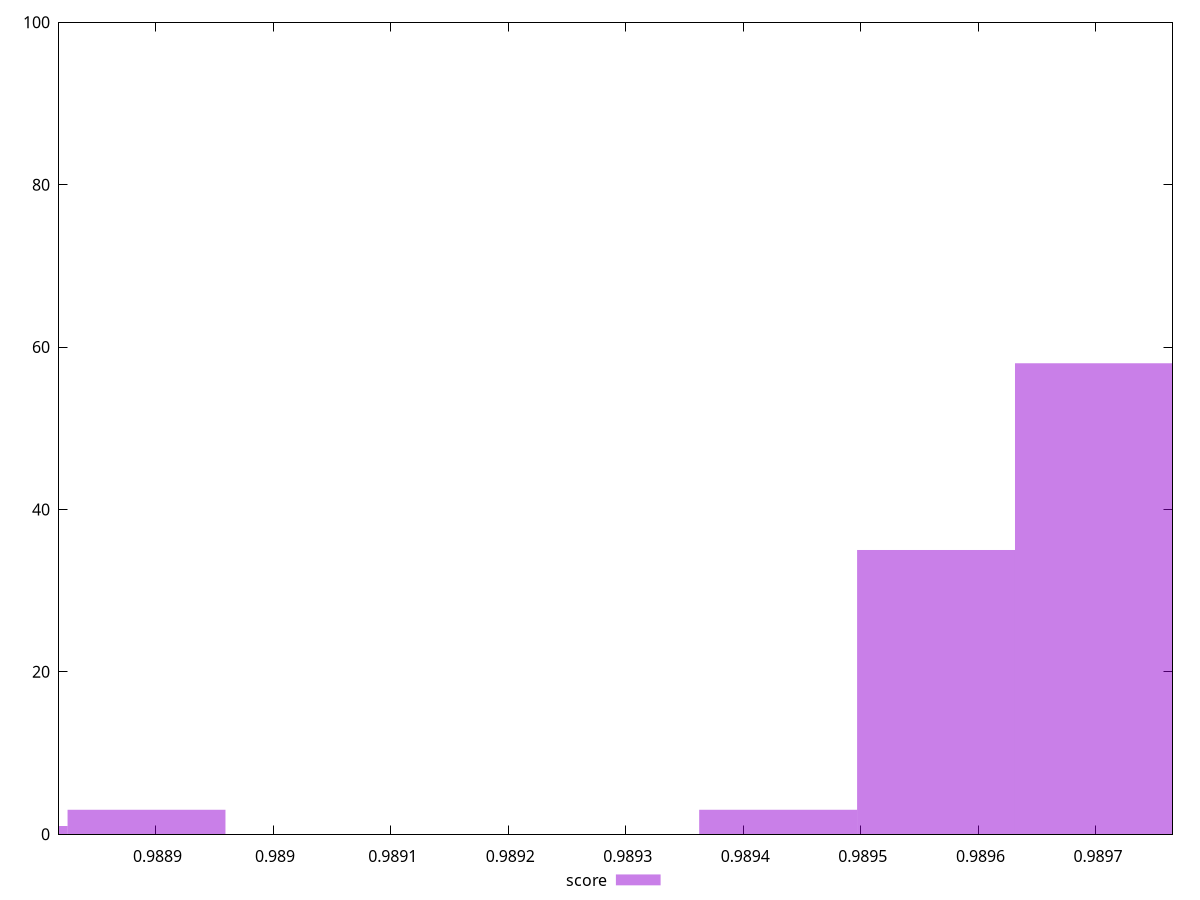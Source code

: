 reset

$score <<EOF
0.9895639581199408 35
0.989429634248878 3
0.9896982819910036 58
0.9888923387646266 3
0.9887580148935637 1
EOF

set key outside below
set boxwidth 0.0001343238710628398
set xrange [0.9888178938524337:0.9897650984457727]
set yrange [0:100]
set trange [0:100]
set style fill transparent solid 0.5 noborder
set terminal svg size 640, 490 enhanced background rgb 'white'
set output "reprap/first-contentful-paint/samples/pages+cached+noexternal+nojs/score/histogram.svg"

plot $score title "score" with boxes

reset
